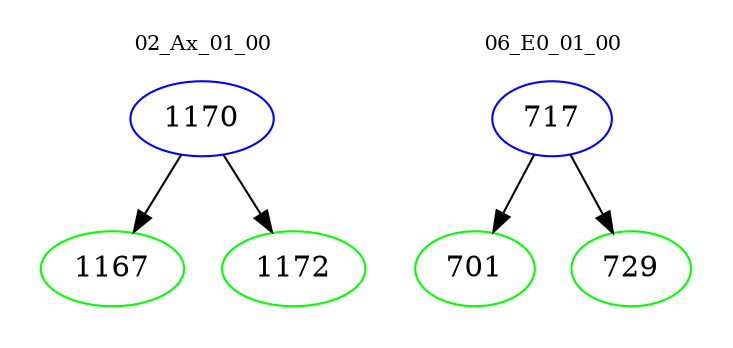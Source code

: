 digraph{
subgraph cluster_0 {
color = white
label = "02_Ax_01_00";
fontsize=10;
T0_1170 [label="1170", color="blue"]
T0_1170 -> T0_1167 [color="black"]
T0_1167 [label="1167", color="green"]
T0_1170 -> T0_1172 [color="black"]
T0_1172 [label="1172", color="green"]
}
subgraph cluster_1 {
color = white
label = "06_E0_01_00";
fontsize=10;
T1_717 [label="717", color="blue"]
T1_717 -> T1_701 [color="black"]
T1_701 [label="701", color="green"]
T1_717 -> T1_729 [color="black"]
T1_729 [label="729", color="green"]
}
}
